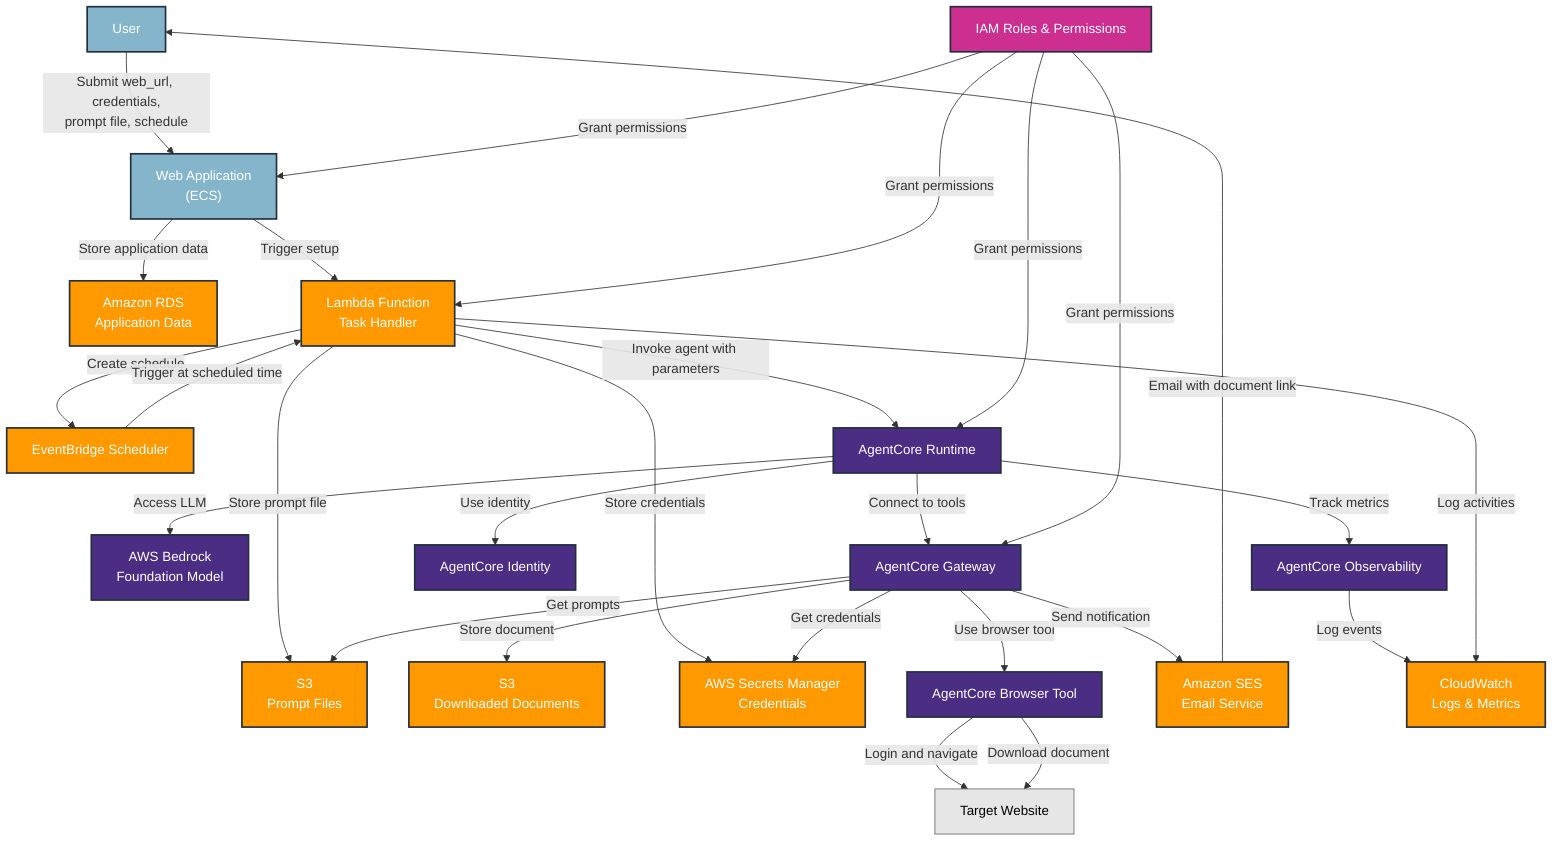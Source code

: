flowchart TD
    %% Users and Interfaces
    User["User"]
    WebApp["Web Application\n(ECS)"]
    
    %% Data Storage
    S3Prompts["S3\nPrompt Files"]
    S3Docs["S3\nDownloaded Documents"]
    SecretsMgr["AWS Secrets Manager\nCredentials"]
    RDS["Amazon RDS\nApplication Data"]
    
    %% Compute and Orchestration
    Lambda["Lambda Function\nTask Handler"]
    EventBridge["EventBridge Scheduler"]
    
    %% AWS Bedrock Components
    BedrockLLM["AWS Bedrock\nFoundation Model"]
    AgentRuntime["AgentCore Runtime"]
    AgentGateway["AgentCore Gateway"]
    AgentIdentity["AgentCore Identity"]
    BrowserTool["AgentCore Browser Tool"]
    Observability["AgentCore Observability"]
    
    %% Notification and External
    SES["Amazon SES\nEmail Service"]
    TargetWebsite["Target Website"]
    CloudWatch["CloudWatch\nLogs & Metrics"]
    
    %% IAM Roles
    IAMRoles["IAM Roles & Permissions"]
    
    %% WORKFLOW CONNECTIONS
    
    %% Step 1: User submits information through web app
    User -->|"Submit web_url, credentials,\nprompt file, schedule"| WebApp
    WebApp -->|"Store application data"| RDS
    
    %% Step 2: Web app calls Lambda to set up automation
    WebApp -->|"Trigger setup"| Lambda
    
    %% Step 3: Lambda stores data and sets up schedule
    Lambda -->|"Store credentials"| SecretsMgr
    Lambda -->|"Store prompt file"| S3Prompts
    Lambda -->|"Create schedule"| EventBridge
    
    %% Step 4: Schedule triggers Lambda
    EventBridge -->|"Trigger at scheduled time"| Lambda
    
    %% Step 5: Lambda invokes Agent
    Lambda -->|"Invoke agent with parameters"| AgentRuntime
    
    %% Step 6: Agent Runtime loads dependencies
    AgentRuntime -->|"Access LLM"| BedrockLLM
    AgentRuntime -->|"Use identity"| AgentIdentity
    AgentRuntime -->|"Connect to tools"| AgentGateway
    AgentRuntime -->|"Track metrics"| Observability
    
    %% Step 7: Agent accesses tools via Gateway
    AgentGateway -->|"Get credentials"| SecretsMgr
    AgentGateway -->|"Get prompts"| S3Prompts
    AgentGateway -->|"Use browser tool"| BrowserTool
    
    %% Step 8: Browser tool interacts with website
    BrowserTool -->|"Login and navigate"| TargetWebsite
    BrowserTool -->|"Download document"| TargetWebsite
    
    %% Step 9: Agent stores document and notifies user
    AgentGateway -->|"Store document"| S3Docs
    AgentGateway -->|"Send notification"| SES
    
    %% Step 10: Email notification to user
    SES -->|"Email with document link"| User
    
    %% Monitoring and permissions
    Observability -->|"Log events"| CloudWatch
    Lambda -->|"Log activities"| CloudWatch
    IAMRoles -->|"Grant permissions"| Lambda
    IAMRoles -->|"Grant permissions"| AgentRuntime
    IAMRoles -->|"Grant permissions"| AgentGateway
    IAMRoles -->|"Grant permissions"| WebApp
    
    %% Styling
    classDef aws fill:#FF9900,stroke:#232F3E,stroke-width:2px,color:white;
    classDef bedrock fill:#4B2E83,stroke:#232F3E,stroke-width:2px,color:white;
    classDef user fill:#85B5CB,stroke:#232F3E,stroke-width:2px,color:white;
    classDef external fill:#E6E6E6,stroke:#666666,stroke-width:1px,color:black;
    classDef iam fill:#CC2F90,stroke:#232F3E,stroke-width:2px,color:white;
    
    class RDS,SecretsMgr,S3Prompts,S3Docs,EventBridge,Lambda,SES,CloudWatch aws;
    class BedrockLLM,AgentRuntime,AgentGateway,AgentIdentity,BrowserTool,Observability bedrock;
    class User,WebApp user;
    class TargetWebsite external;
    class IAMRoles iam;
